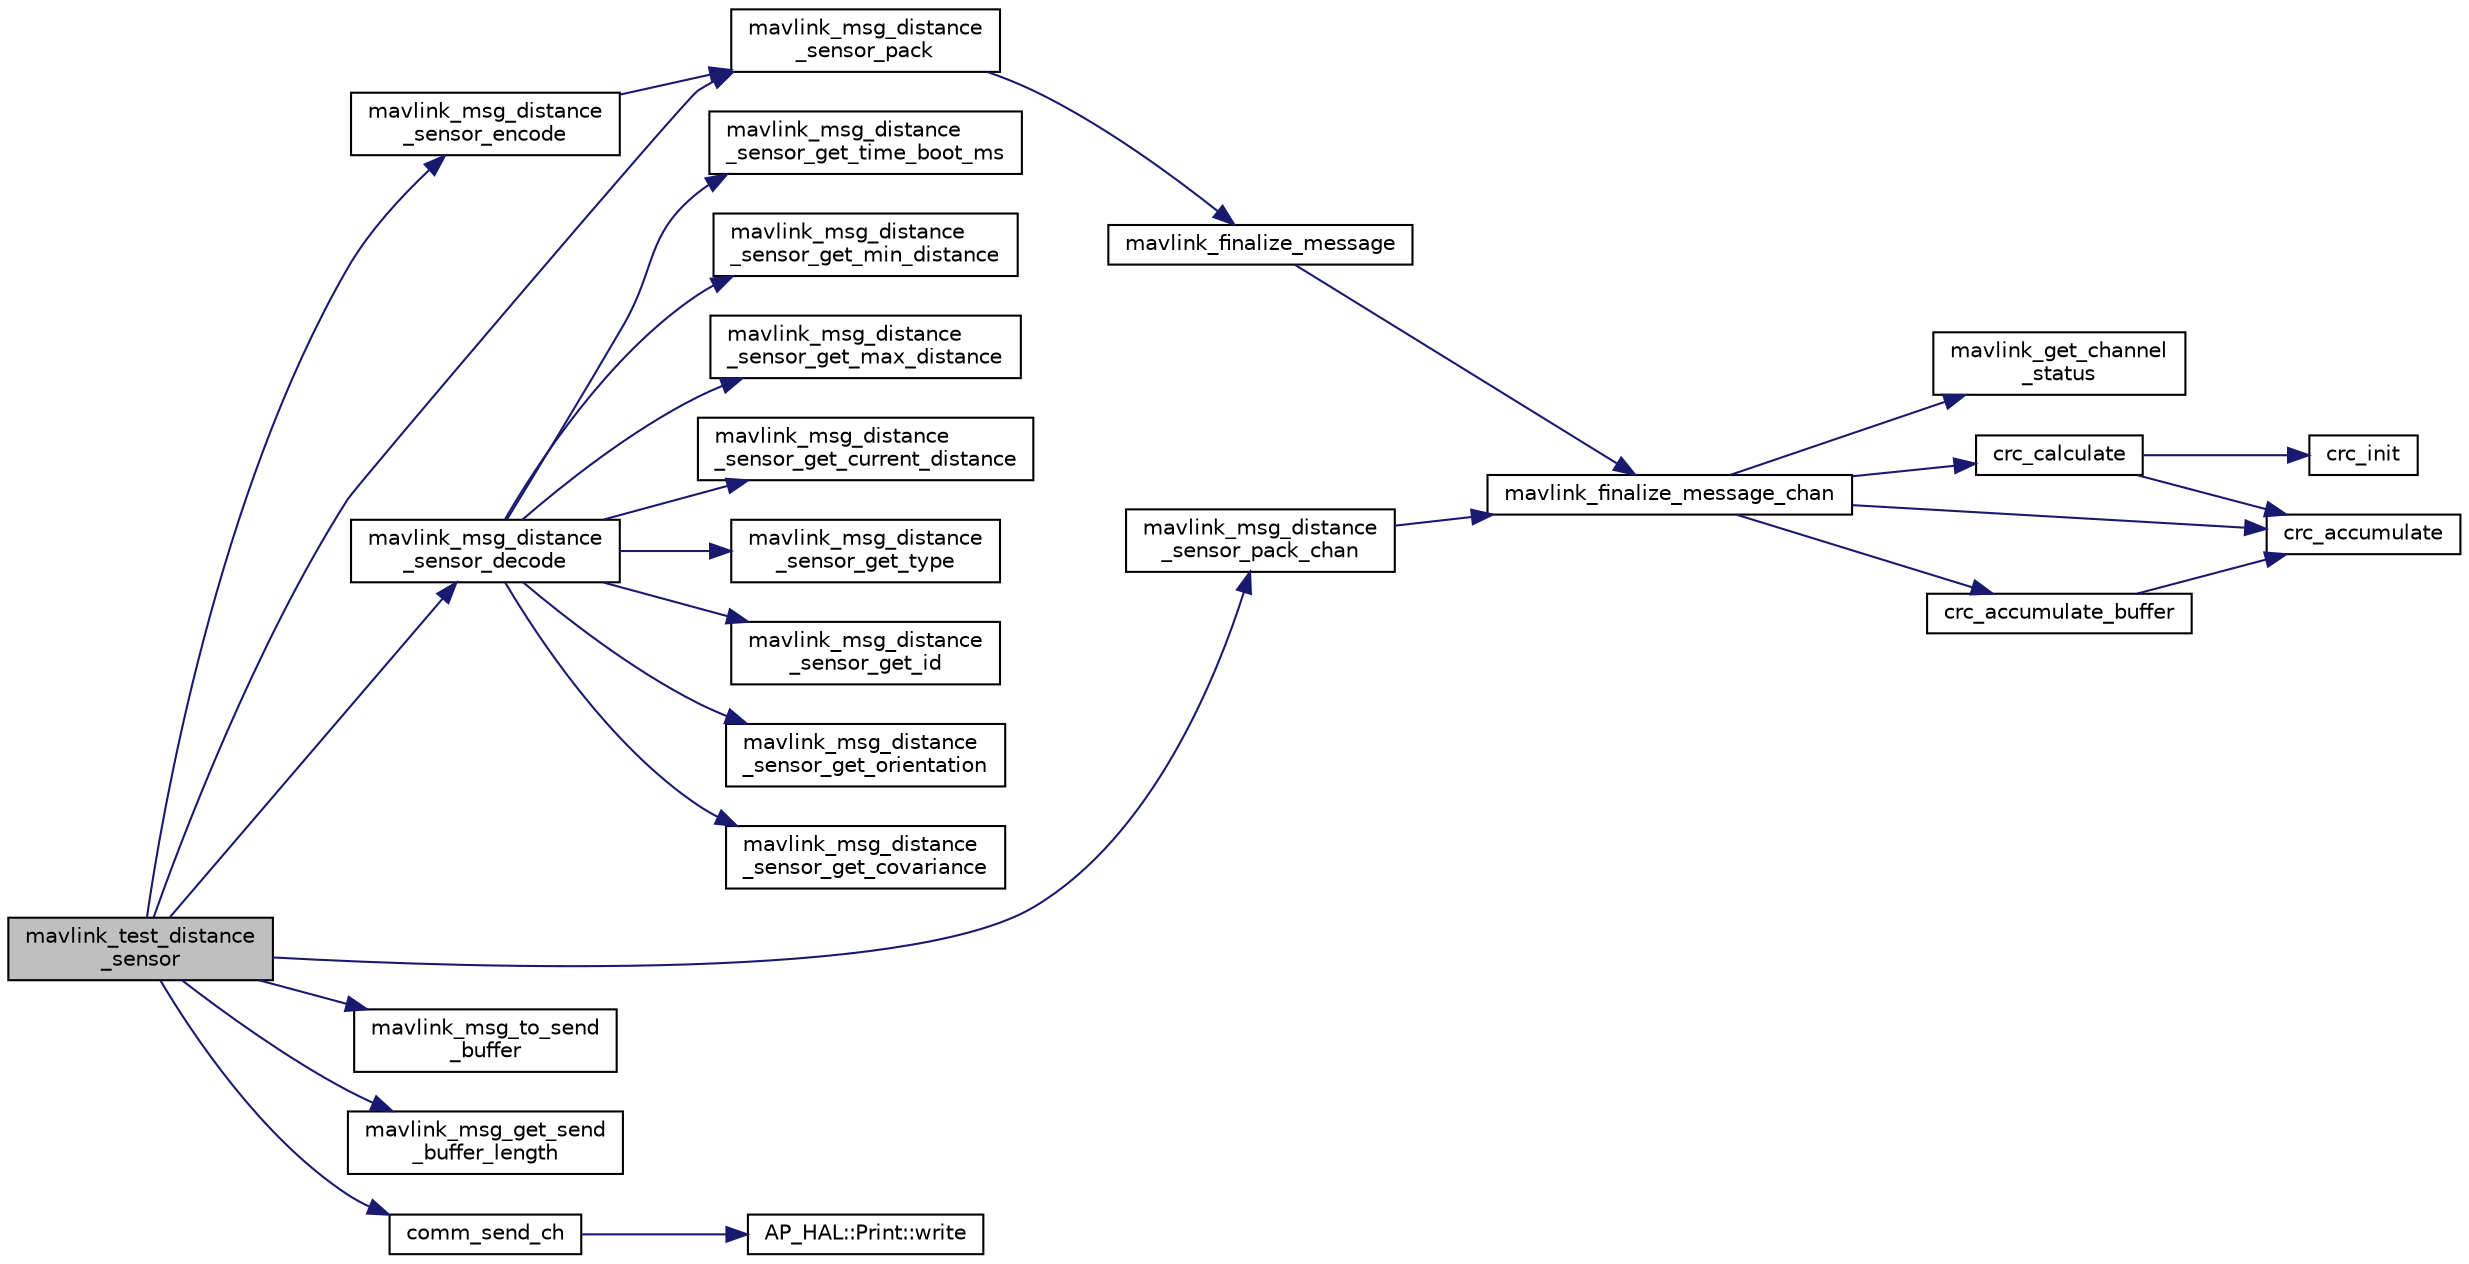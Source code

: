 digraph "mavlink_test_distance_sensor"
{
 // INTERACTIVE_SVG=YES
  edge [fontname="Helvetica",fontsize="10",labelfontname="Helvetica",labelfontsize="10"];
  node [fontname="Helvetica",fontsize="10",shape=record];
  rankdir="LR";
  Node1 [label="mavlink_test_distance\l_sensor",height=0.2,width=0.4,color="black", fillcolor="grey75", style="filled", fontcolor="black"];
  Node1 -> Node2 [color="midnightblue",fontsize="10",style="solid",fontname="Helvetica"];
  Node2 [label="mavlink_msg_distance\l_sensor_encode",height=0.2,width=0.4,color="black", fillcolor="white", style="filled",URL="$mavlink__msg__distance__sensor_8h.html#af60d7e0424d5b3fb6b9ab068f2f0c772",tooltip="Encode a distance_sensor struct. "];
  Node2 -> Node3 [color="midnightblue",fontsize="10",style="solid",fontname="Helvetica"];
  Node3 [label="mavlink_msg_distance\l_sensor_pack",height=0.2,width=0.4,color="black", fillcolor="white", style="filled",URL="$mavlink__msg__distance__sensor_8h.html#ae33117c0e5c0e0769181e1c3419957eb",tooltip="Pack a distance_sensor message. "];
  Node3 -> Node4 [color="midnightblue",fontsize="10",style="solid",fontname="Helvetica"];
  Node4 [label="mavlink_finalize_message",height=0.2,width=0.4,color="black", fillcolor="white", style="filled",URL="$mavlink__helpers_8h.html#af3bea083c5ec83f5b6570b2bd4a817d0",tooltip="Finalize a MAVLink message with MAVLINK_COMM_0 as default channel. "];
  Node4 -> Node5 [color="midnightblue",fontsize="10",style="solid",fontname="Helvetica"];
  Node5 [label="mavlink_finalize_message_chan",height=0.2,width=0.4,color="black", fillcolor="white", style="filled",URL="$mavlink__helpers_8h.html#aa66131138fc02101dcc73b4b556ab422",tooltip="Finalize a MAVLink message with channel assignment. "];
  Node5 -> Node6 [color="midnightblue",fontsize="10",style="solid",fontname="Helvetica"];
  Node6 [label="mavlink_get_channel\l_status",height=0.2,width=0.4,color="black", fillcolor="white", style="filled",URL="$mavlink__helpers_8h.html#ac006d308067f48514ca5c0cf0b046c28"];
  Node5 -> Node7 [color="midnightblue",fontsize="10",style="solid",fontname="Helvetica"];
  Node7 [label="crc_calculate",height=0.2,width=0.4,color="black", fillcolor="white", style="filled",URL="$checksum_8h.html#ab4264eb7b9e22aabb5cc3191bce35f4c",tooltip="Calculates the X.25 checksum on a byte buffer. "];
  Node7 -> Node8 [color="midnightblue",fontsize="10",style="solid",fontname="Helvetica"];
  Node8 [label="crc_init",height=0.2,width=0.4,color="black", fillcolor="white", style="filled",URL="$checksum_8h.html#aee738f6e20d31b027afdd966c79befae",tooltip="Initiliaze the buffer for the X.25 CRC. "];
  Node7 -> Node9 [color="midnightblue",fontsize="10",style="solid",fontname="Helvetica"];
  Node9 [label="crc_accumulate",height=0.2,width=0.4,color="black", fillcolor="white", style="filled",URL="$checksum_8h.html#ade2bbc31cd3b5b6d839556f56de61957",tooltip="Accumulate the X.25 CRC by adding one char at a time. "];
  Node5 -> Node10 [color="midnightblue",fontsize="10",style="solid",fontname="Helvetica"];
  Node10 [label="crc_accumulate_buffer",height=0.2,width=0.4,color="black", fillcolor="white", style="filled",URL="$checksum_8h.html#abcbaa800e8fcbcdf9bb48168657fbefd",tooltip="Accumulate the X.25 CRC by adding an array of bytes. "];
  Node10 -> Node9 [color="midnightblue",fontsize="10",style="solid",fontname="Helvetica"];
  Node5 -> Node9 [color="midnightblue",fontsize="10",style="solid",fontname="Helvetica"];
  Node1 -> Node11 [color="midnightblue",fontsize="10",style="solid",fontname="Helvetica"];
  Node11 [label="mavlink_msg_distance\l_sensor_decode",height=0.2,width=0.4,color="black", fillcolor="white", style="filled",URL="$mavlink__msg__distance__sensor_8h.html#a77caa9cb0f731a3f9ce539bee9bc165a",tooltip="Decode a distance_sensor message into a struct. "];
  Node11 -> Node12 [color="midnightblue",fontsize="10",style="solid",fontname="Helvetica"];
  Node12 [label="mavlink_msg_distance\l_sensor_get_time_boot_ms",height=0.2,width=0.4,color="black", fillcolor="white", style="filled",URL="$mavlink__msg__distance__sensor_8h.html#a73dedb3bbfe892024fe928fbc2459cc2",tooltip="Send a distance_sensor message. "];
  Node11 -> Node13 [color="midnightblue",fontsize="10",style="solid",fontname="Helvetica"];
  Node13 [label="mavlink_msg_distance\l_sensor_get_min_distance",height=0.2,width=0.4,color="black", fillcolor="white", style="filled",URL="$mavlink__msg__distance__sensor_8h.html#a8bad024d2dededc8104e842f849cec0d",tooltip="Get field min_distance from distance_sensor message. "];
  Node11 -> Node14 [color="midnightblue",fontsize="10",style="solid",fontname="Helvetica"];
  Node14 [label="mavlink_msg_distance\l_sensor_get_max_distance",height=0.2,width=0.4,color="black", fillcolor="white", style="filled",URL="$mavlink__msg__distance__sensor_8h.html#aa0b2d3b2dfe638bd92c700d1e46acdfe",tooltip="Get field max_distance from distance_sensor message. "];
  Node11 -> Node15 [color="midnightblue",fontsize="10",style="solid",fontname="Helvetica"];
  Node15 [label="mavlink_msg_distance\l_sensor_get_current_distance",height=0.2,width=0.4,color="black", fillcolor="white", style="filled",URL="$mavlink__msg__distance__sensor_8h.html#a096ed39b2c75352af5112a12c909e6a3",tooltip="Get field current_distance from distance_sensor message. "];
  Node11 -> Node16 [color="midnightblue",fontsize="10",style="solid",fontname="Helvetica"];
  Node16 [label="mavlink_msg_distance\l_sensor_get_type",height=0.2,width=0.4,color="black", fillcolor="white", style="filled",URL="$mavlink__msg__distance__sensor_8h.html#a35d224ae2644c5d4e1716d1485173fbc",tooltip="Get field type from distance_sensor message. "];
  Node11 -> Node17 [color="midnightblue",fontsize="10",style="solid",fontname="Helvetica"];
  Node17 [label="mavlink_msg_distance\l_sensor_get_id",height=0.2,width=0.4,color="black", fillcolor="white", style="filled",URL="$mavlink__msg__distance__sensor_8h.html#a5ea6ba5f608f879b6d9301b75f651f47",tooltip="Get field id from distance_sensor message. "];
  Node11 -> Node18 [color="midnightblue",fontsize="10",style="solid",fontname="Helvetica"];
  Node18 [label="mavlink_msg_distance\l_sensor_get_orientation",height=0.2,width=0.4,color="black", fillcolor="white", style="filled",URL="$mavlink__msg__distance__sensor_8h.html#ac4a70d7020819811dedd96f8c8e57adf",tooltip="Get field orientation from distance_sensor message. "];
  Node11 -> Node19 [color="midnightblue",fontsize="10",style="solid",fontname="Helvetica"];
  Node19 [label="mavlink_msg_distance\l_sensor_get_covariance",height=0.2,width=0.4,color="black", fillcolor="white", style="filled",URL="$mavlink__msg__distance__sensor_8h.html#a47e3842bc0834c47fa8c01e3208bef9a",tooltip="Get field covariance from distance_sensor message. "];
  Node1 -> Node3 [color="midnightblue",fontsize="10",style="solid",fontname="Helvetica"];
  Node1 -> Node20 [color="midnightblue",fontsize="10",style="solid",fontname="Helvetica"];
  Node20 [label="mavlink_msg_distance\l_sensor_pack_chan",height=0.2,width=0.4,color="black", fillcolor="white", style="filled",URL="$mavlink__msg__distance__sensor_8h.html#afe7ecbd1d1247a9672ec7cb692994d33",tooltip="Pack a distance_sensor message on a channel. "];
  Node20 -> Node5 [color="midnightblue",fontsize="10",style="solid",fontname="Helvetica"];
  Node1 -> Node21 [color="midnightblue",fontsize="10",style="solid",fontname="Helvetica"];
  Node21 [label="mavlink_msg_to_send\l_buffer",height=0.2,width=0.4,color="black", fillcolor="white", style="filled",URL="$mavlink__helpers_8h.html#afea0a9befa84822fd62c2899ea0d849e",tooltip="Pack a message to send it over a serial byte stream. "];
  Node1 -> Node22 [color="midnightblue",fontsize="10",style="solid",fontname="Helvetica"];
  Node22 [label="mavlink_msg_get_send\l_buffer_length",height=0.2,width=0.4,color="black", fillcolor="white", style="filled",URL="$protocol_8h.html#aa86c08f27aabb7a2e12a67f189f590c8",tooltip="Get the required buffer size for this message. "];
  Node1 -> Node23 [color="midnightblue",fontsize="10",style="solid",fontname="Helvetica"];
  Node23 [label="comm_send_ch",height=0.2,width=0.4,color="black", fillcolor="white", style="filled",URL="$GCS__MAVLink_8h.html#ab753873a1ee10adedd0ce246311468f8"];
  Node23 -> Node24 [color="midnightblue",fontsize="10",style="solid",fontname="Helvetica"];
  Node24 [label="AP_HAL::Print::write",height=0.2,width=0.4,color="black", fillcolor="white", style="filled",URL="$classAP__HAL_1_1Print.html#acc65391952a43334f8f5c9bef341f501"];
}
